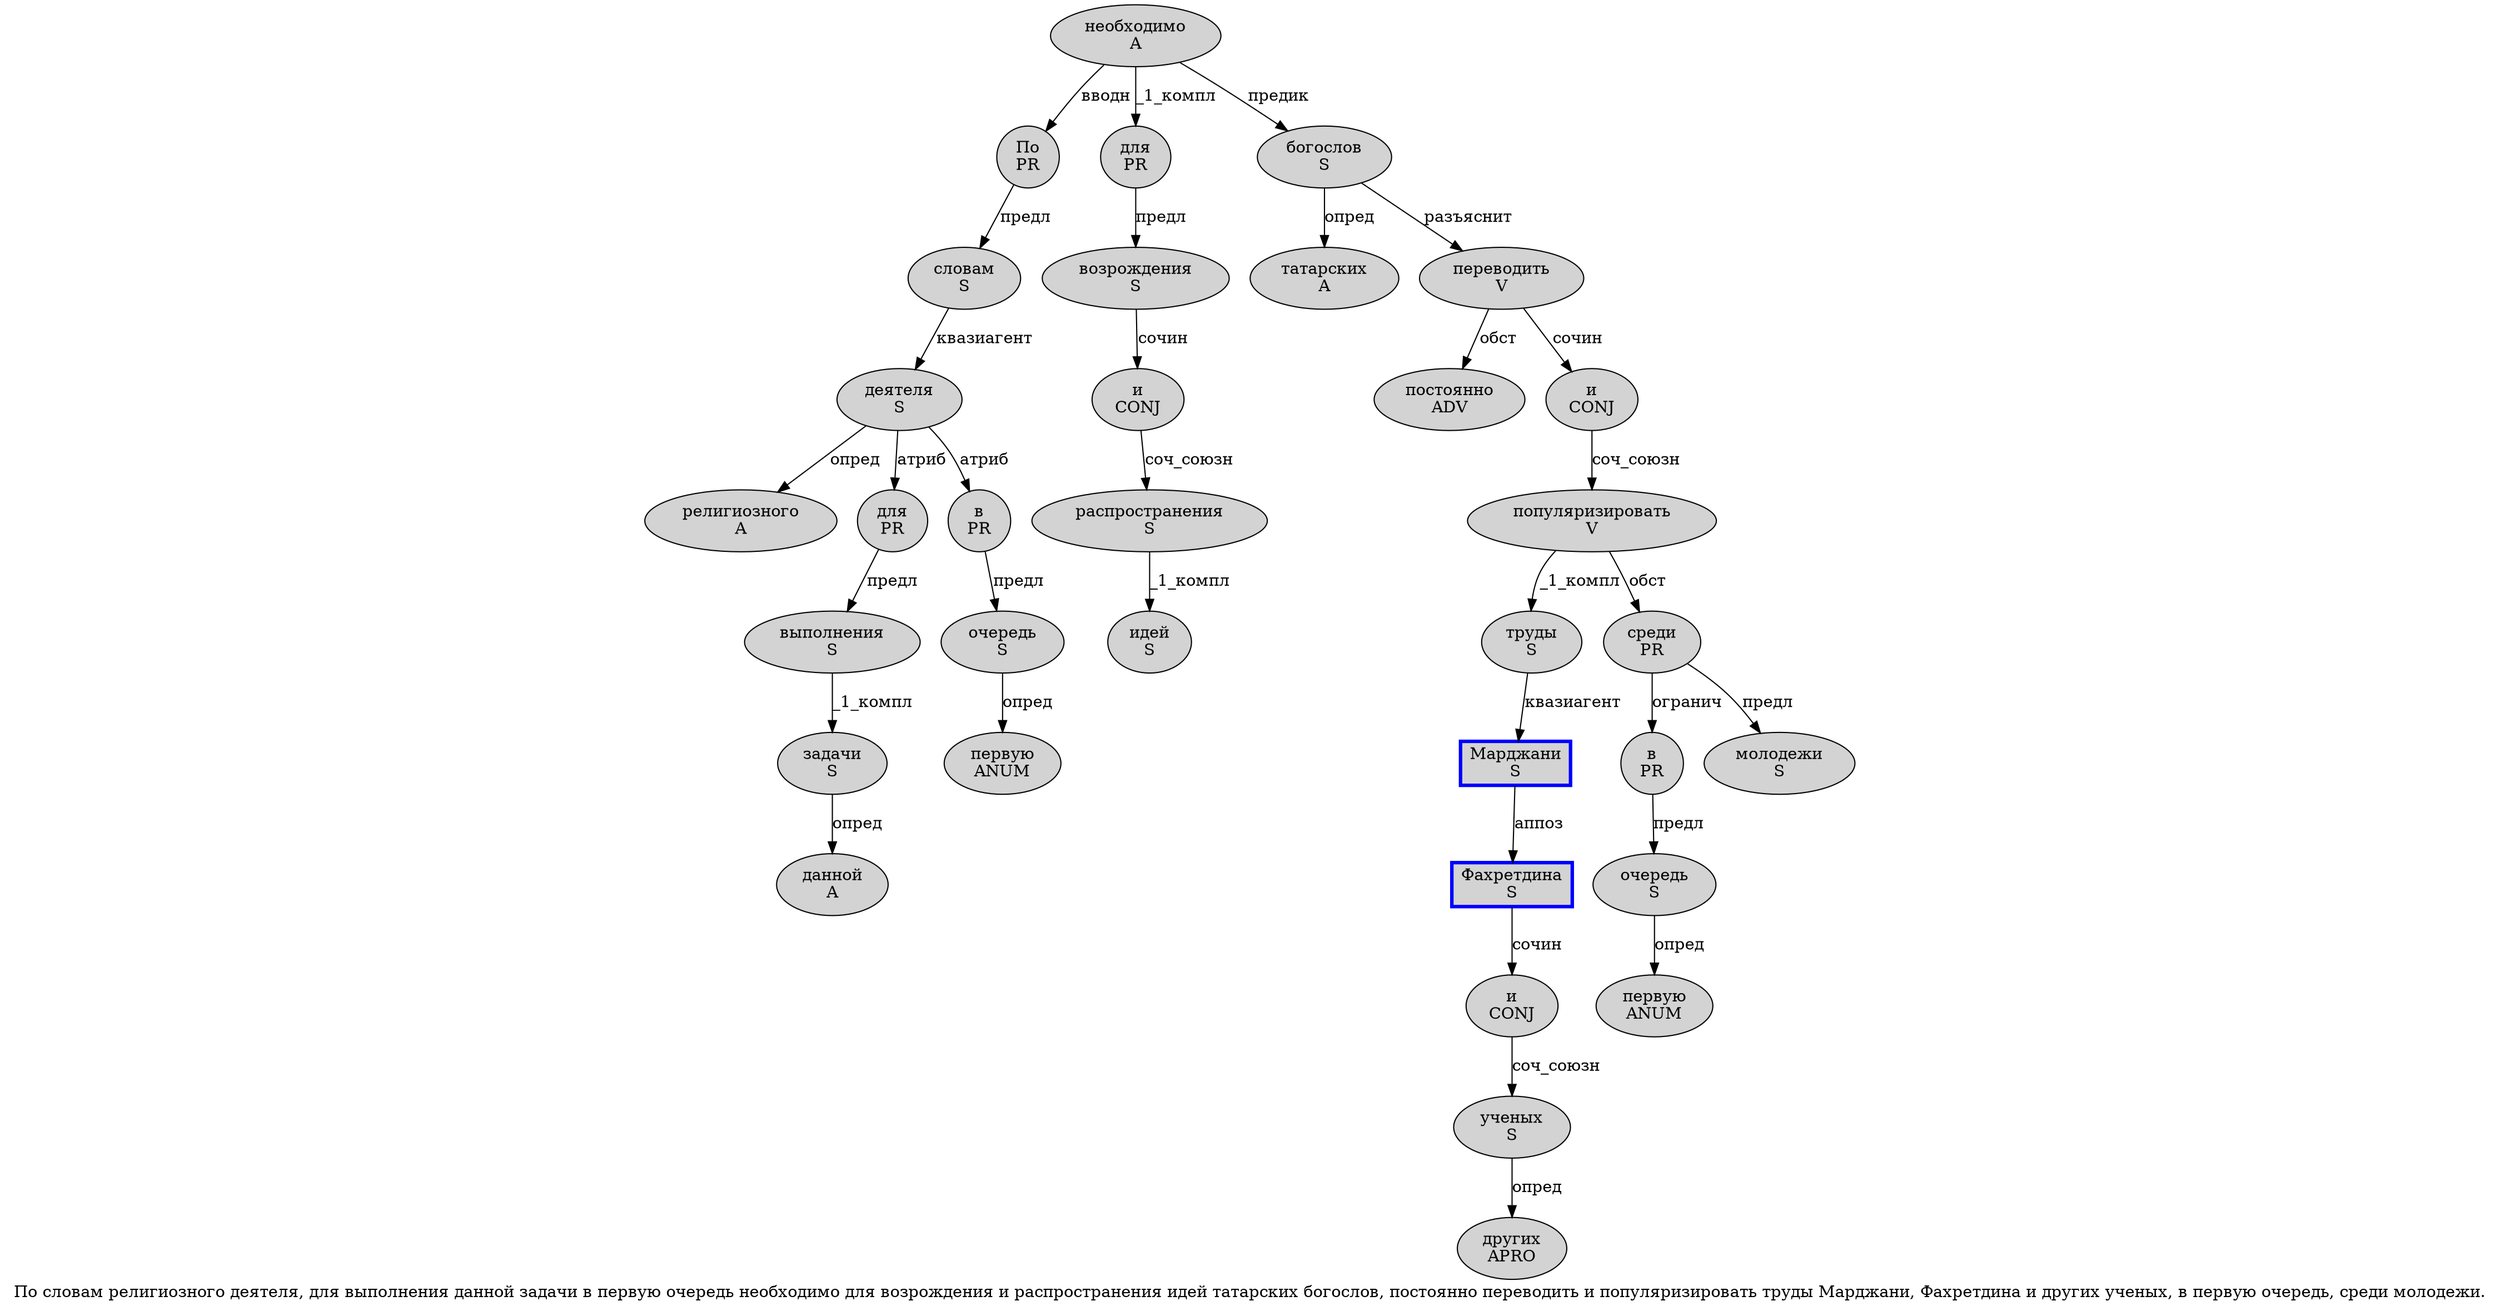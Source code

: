 digraph SENTENCE_290 {
	graph [label="По словам религиозного деятеля, для выполнения данной задачи в первую очередь необходимо для возрождения и распространения идей татарских богослов, постоянно переводить и популяризировать труды Марджани, Фахретдина и других ученых, в первую очередь, среди молодежи."]
	node [style=filled]
		0 [label="По
PR" color="" fillcolor=lightgray penwidth=1 shape=ellipse]
		1 [label="словам
S" color="" fillcolor=lightgray penwidth=1 shape=ellipse]
		2 [label="религиозного
A" color="" fillcolor=lightgray penwidth=1 shape=ellipse]
		3 [label="деятеля
S" color="" fillcolor=lightgray penwidth=1 shape=ellipse]
		5 [label="для
PR" color="" fillcolor=lightgray penwidth=1 shape=ellipse]
		6 [label="выполнения
S" color="" fillcolor=lightgray penwidth=1 shape=ellipse]
		7 [label="данной
A" color="" fillcolor=lightgray penwidth=1 shape=ellipse]
		8 [label="задачи
S" color="" fillcolor=lightgray penwidth=1 shape=ellipse]
		9 [label="в
PR" color="" fillcolor=lightgray penwidth=1 shape=ellipse]
		10 [label="первую
ANUM" color="" fillcolor=lightgray penwidth=1 shape=ellipse]
		11 [label="очередь
S" color="" fillcolor=lightgray penwidth=1 shape=ellipse]
		12 [label="необходимо
A" color="" fillcolor=lightgray penwidth=1 shape=ellipse]
		13 [label="для
PR" color="" fillcolor=lightgray penwidth=1 shape=ellipse]
		14 [label="возрождения
S" color="" fillcolor=lightgray penwidth=1 shape=ellipse]
		15 [label="и
CONJ" color="" fillcolor=lightgray penwidth=1 shape=ellipse]
		16 [label="распространения
S" color="" fillcolor=lightgray penwidth=1 shape=ellipse]
		17 [label="идей
S" color="" fillcolor=lightgray penwidth=1 shape=ellipse]
		18 [label="татарских
A" color="" fillcolor=lightgray penwidth=1 shape=ellipse]
		19 [label="богослов
S" color="" fillcolor=lightgray penwidth=1 shape=ellipse]
		21 [label="постоянно
ADV" color="" fillcolor=lightgray penwidth=1 shape=ellipse]
		22 [label="переводить
V" color="" fillcolor=lightgray penwidth=1 shape=ellipse]
		23 [label="и
CONJ" color="" fillcolor=lightgray penwidth=1 shape=ellipse]
		24 [label="популяризировать
V" color="" fillcolor=lightgray penwidth=1 shape=ellipse]
		25 [label="труды
S" color="" fillcolor=lightgray penwidth=1 shape=ellipse]
		26 [label="Марджани
S" color=blue fillcolor=lightgray penwidth=3 shape=box]
		28 [label="Фахретдина
S" color=blue fillcolor=lightgray penwidth=3 shape=box]
		29 [label="и
CONJ" color="" fillcolor=lightgray penwidth=1 shape=ellipse]
		30 [label="других
APRO" color="" fillcolor=lightgray penwidth=1 shape=ellipse]
		31 [label="ученых
S" color="" fillcolor=lightgray penwidth=1 shape=ellipse]
		33 [label="в
PR" color="" fillcolor=lightgray penwidth=1 shape=ellipse]
		34 [label="первую
ANUM" color="" fillcolor=lightgray penwidth=1 shape=ellipse]
		35 [label="очередь
S" color="" fillcolor=lightgray penwidth=1 shape=ellipse]
		37 [label="среди
PR" color="" fillcolor=lightgray penwidth=1 shape=ellipse]
		38 [label="молодежи
S" color="" fillcolor=lightgray penwidth=1 shape=ellipse]
			19 -> 18 [label="опред"]
			19 -> 22 [label="разъяснит"]
			22 -> 21 [label="обст"]
			22 -> 23 [label="сочин"]
			16 -> 17 [label="_1_компл"]
			12 -> 0 [label="вводн"]
			12 -> 13 [label="_1_компл"]
			12 -> 19 [label="предик"]
			29 -> 31 [label="соч_союзн"]
			0 -> 1 [label="предл"]
			13 -> 14 [label="предл"]
			5 -> 6 [label="предл"]
			37 -> 33 [label="огранич"]
			37 -> 38 [label="предл"]
			28 -> 29 [label="сочин"]
			1 -> 3 [label="квазиагент"]
			6 -> 8 [label="_1_компл"]
			14 -> 15 [label="сочин"]
			3 -> 2 [label="опред"]
			3 -> 5 [label="атриб"]
			3 -> 9 [label="атриб"]
			11 -> 10 [label="опред"]
			35 -> 34 [label="опред"]
			15 -> 16 [label="соч_союзн"]
			24 -> 25 [label="_1_компл"]
			24 -> 37 [label="обст"]
			31 -> 30 [label="опред"]
			33 -> 35 [label="предл"]
			23 -> 24 [label="соч_союзн"]
			25 -> 26 [label="квазиагент"]
			8 -> 7 [label="опред"]
			26 -> 28 [label="аппоз"]
			9 -> 11 [label="предл"]
}